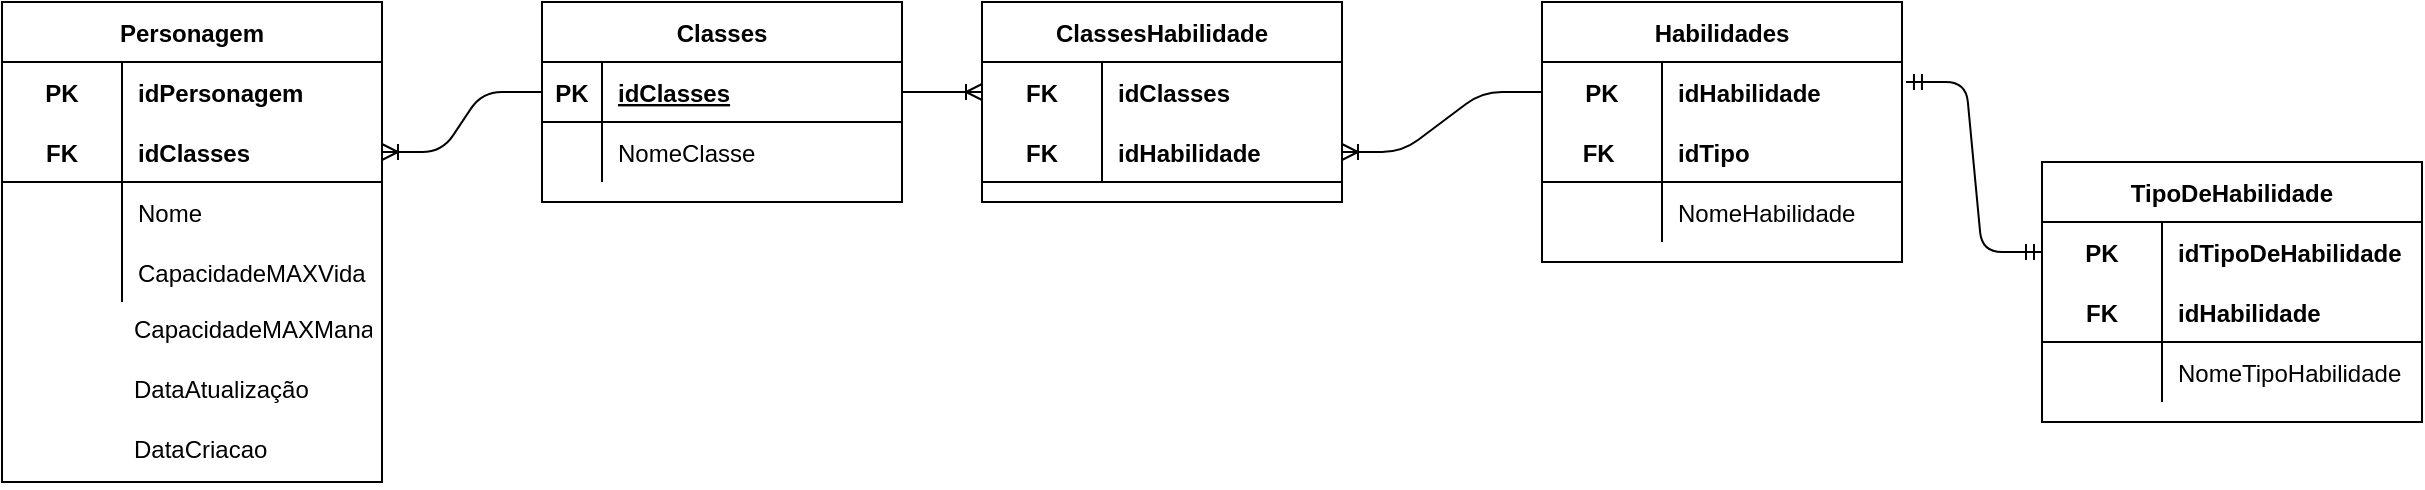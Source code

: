 <mxfile version="14.4.3" type="device"><diagram id="nSzzUIkmWEbeYExrmYof" name="Rpg_logico"><mxGraphModel dx="1736" dy="900" grid="1" gridSize="10" guides="1" tooltips="1" connect="1" arrows="1" fold="1" page="1" pageScale="1" pageWidth="1400" pageHeight="400" math="0" shadow="0"><root><mxCell id="0"/><mxCell id="1" parent="0"/><mxCell id="-qJ9bbTvGp7XI1ia1LeW-1" value="Personagem" style="shape=table;startSize=30;container=1;collapsible=1;childLayout=tableLayout;fixedRows=1;rowLines=0;fontStyle=1;align=center;resizeLast=1;" vertex="1" parent="1"><mxGeometry x="95" y="80" width="190" height="240" as="geometry"/></mxCell><mxCell id="-qJ9bbTvGp7XI1ia1LeW-2" value="" style="shape=partialRectangle;collapsible=0;dropTarget=0;pointerEvents=0;fillColor=none;top=0;left=0;bottom=0;right=0;points=[[0,0.5],[1,0.5]];portConstraint=eastwest;" vertex="1" parent="-qJ9bbTvGp7XI1ia1LeW-1"><mxGeometry y="30" width="190" height="30" as="geometry"/></mxCell><mxCell id="-qJ9bbTvGp7XI1ia1LeW-3" value="PK" style="shape=partialRectangle;connectable=0;fillColor=none;top=0;left=0;bottom=0;right=0;fontStyle=1;overflow=hidden;" vertex="1" parent="-qJ9bbTvGp7XI1ia1LeW-2"><mxGeometry width="60" height="30" as="geometry"/></mxCell><mxCell id="-qJ9bbTvGp7XI1ia1LeW-4" value="idPersonagem" style="shape=partialRectangle;connectable=0;fillColor=none;top=0;left=0;bottom=0;right=0;align=left;spacingLeft=6;fontStyle=1;overflow=hidden;" vertex="1" parent="-qJ9bbTvGp7XI1ia1LeW-2"><mxGeometry x="60" width="130" height="30" as="geometry"/></mxCell><mxCell id="-qJ9bbTvGp7XI1ia1LeW-5" value="" style="shape=partialRectangle;collapsible=0;dropTarget=0;pointerEvents=0;fillColor=none;top=0;left=0;bottom=1;right=0;points=[[0,0.5],[1,0.5]];portConstraint=eastwest;" vertex="1" parent="-qJ9bbTvGp7XI1ia1LeW-1"><mxGeometry y="60" width="190" height="30" as="geometry"/></mxCell><mxCell id="-qJ9bbTvGp7XI1ia1LeW-6" value="FK" style="shape=partialRectangle;connectable=0;fillColor=none;top=0;left=0;bottom=0;right=0;fontStyle=1;overflow=hidden;" vertex="1" parent="-qJ9bbTvGp7XI1ia1LeW-5"><mxGeometry width="60" height="30" as="geometry"/></mxCell><mxCell id="-qJ9bbTvGp7XI1ia1LeW-7" value="idClasses" style="shape=partialRectangle;connectable=0;fillColor=none;top=0;left=0;bottom=0;right=0;align=left;spacingLeft=6;fontStyle=1;overflow=hidden;" vertex="1" parent="-qJ9bbTvGp7XI1ia1LeW-5"><mxGeometry x="60" width="130" height="30" as="geometry"/></mxCell><mxCell id="-qJ9bbTvGp7XI1ia1LeW-8" value="" style="shape=partialRectangle;collapsible=0;dropTarget=0;pointerEvents=0;fillColor=none;top=0;left=0;bottom=0;right=0;points=[[0,0.5],[1,0.5]];portConstraint=eastwest;" vertex="1" parent="-qJ9bbTvGp7XI1ia1LeW-1"><mxGeometry y="90" width="190" height="30" as="geometry"/></mxCell><mxCell id="-qJ9bbTvGp7XI1ia1LeW-9" value="" style="shape=partialRectangle;connectable=0;fillColor=none;top=0;left=0;bottom=0;right=0;editable=1;overflow=hidden;" vertex="1" parent="-qJ9bbTvGp7XI1ia1LeW-8"><mxGeometry width="60" height="30" as="geometry"/></mxCell><mxCell id="-qJ9bbTvGp7XI1ia1LeW-10" value="Nome" style="shape=partialRectangle;connectable=0;fillColor=none;top=0;left=0;bottom=0;right=0;align=left;spacingLeft=6;overflow=hidden;" vertex="1" parent="-qJ9bbTvGp7XI1ia1LeW-8"><mxGeometry x="60" width="130" height="30" as="geometry"/></mxCell><mxCell id="-qJ9bbTvGp7XI1ia1LeW-11" value="" style="shape=partialRectangle;collapsible=0;dropTarget=0;pointerEvents=0;fillColor=none;top=0;left=0;bottom=0;right=0;points=[[0,0.5],[1,0.5]];portConstraint=eastwest;" vertex="1" parent="-qJ9bbTvGp7XI1ia1LeW-1"><mxGeometry y="120" width="190" height="30" as="geometry"/></mxCell><mxCell id="-qJ9bbTvGp7XI1ia1LeW-12" value="" style="shape=partialRectangle;connectable=0;fillColor=none;top=0;left=0;bottom=0;right=0;editable=1;overflow=hidden;" vertex="1" parent="-qJ9bbTvGp7XI1ia1LeW-11"><mxGeometry width="60" height="30" as="geometry"/></mxCell><mxCell id="-qJ9bbTvGp7XI1ia1LeW-13" value="CapacidadeMAXVida" style="shape=partialRectangle;connectable=0;fillColor=none;top=0;left=0;bottom=0;right=0;align=left;spacingLeft=6;overflow=hidden;" vertex="1" parent="-qJ9bbTvGp7XI1ia1LeW-11"><mxGeometry x="60" width="130" height="30" as="geometry"/></mxCell><mxCell id="-qJ9bbTvGp7XI1ia1LeW-14" value="CapacidadeMAXMana" style="text;strokeColor=none;fillColor=none;spacingLeft=4;spacingRight=4;overflow=hidden;rotatable=0;points=[[0,0.5],[1,0.5]];portConstraint=eastwest;fontSize=12;" vertex="1" parent="1"><mxGeometry x="155" y="230" width="130" height="30" as="geometry"/></mxCell><mxCell id="-qJ9bbTvGp7XI1ia1LeW-15" value="DataAtualização" style="text;strokeColor=none;fillColor=none;spacingLeft=4;spacingRight=4;overflow=hidden;rotatable=0;points=[[0,0.5],[1,0.5]];portConstraint=eastwest;fontSize=12;" vertex="1" parent="1"><mxGeometry x="155" y="260" width="130" height="30" as="geometry"/></mxCell><mxCell id="-qJ9bbTvGp7XI1ia1LeW-16" value="DataCriacao" style="text;strokeColor=none;fillColor=none;spacingLeft=4;spacingRight=4;overflow=hidden;rotatable=0;points=[[0,0.5],[1,0.5]];portConstraint=eastwest;fontSize=12;" vertex="1" parent="1"><mxGeometry x="155" y="290" width="130" height="30" as="geometry"/></mxCell><mxCell id="-qJ9bbTvGp7XI1ia1LeW-30" value="Classes" style="shape=table;startSize=30;container=1;collapsible=1;childLayout=tableLayout;fixedRows=1;rowLines=0;fontStyle=1;align=center;resizeLast=1;" vertex="1" parent="1"><mxGeometry x="365" y="80" width="180" height="100" as="geometry"/></mxCell><mxCell id="-qJ9bbTvGp7XI1ia1LeW-31" value="" style="shape=partialRectangle;collapsible=0;dropTarget=0;pointerEvents=0;fillColor=none;top=0;left=0;bottom=1;right=0;points=[[0,0.5],[1,0.5]];portConstraint=eastwest;" vertex="1" parent="-qJ9bbTvGp7XI1ia1LeW-30"><mxGeometry y="30" width="180" height="30" as="geometry"/></mxCell><mxCell id="-qJ9bbTvGp7XI1ia1LeW-32" value="PK" style="shape=partialRectangle;connectable=0;fillColor=none;top=0;left=0;bottom=0;right=0;fontStyle=1;overflow=hidden;" vertex="1" parent="-qJ9bbTvGp7XI1ia1LeW-31"><mxGeometry width="30" height="30" as="geometry"/></mxCell><mxCell id="-qJ9bbTvGp7XI1ia1LeW-33" value="idClasses" style="shape=partialRectangle;connectable=0;fillColor=none;top=0;left=0;bottom=0;right=0;align=left;spacingLeft=6;fontStyle=5;overflow=hidden;" vertex="1" parent="-qJ9bbTvGp7XI1ia1LeW-31"><mxGeometry x="30" width="150" height="30" as="geometry"/></mxCell><mxCell id="-qJ9bbTvGp7XI1ia1LeW-34" value="" style="shape=partialRectangle;collapsible=0;dropTarget=0;pointerEvents=0;fillColor=none;top=0;left=0;bottom=0;right=0;points=[[0,0.5],[1,0.5]];portConstraint=eastwest;" vertex="1" parent="-qJ9bbTvGp7XI1ia1LeW-30"><mxGeometry y="60" width="180" height="30" as="geometry"/></mxCell><mxCell id="-qJ9bbTvGp7XI1ia1LeW-35" value="" style="shape=partialRectangle;connectable=0;fillColor=none;top=0;left=0;bottom=0;right=0;editable=1;overflow=hidden;" vertex="1" parent="-qJ9bbTvGp7XI1ia1LeW-34"><mxGeometry width="30" height="30" as="geometry"/></mxCell><mxCell id="-qJ9bbTvGp7XI1ia1LeW-36" value="NomeClasse" style="shape=partialRectangle;connectable=0;fillColor=none;top=0;left=0;bottom=0;right=0;align=left;spacingLeft=6;overflow=hidden;" vertex="1" parent="-qJ9bbTvGp7XI1ia1LeW-34"><mxGeometry x="30" width="150" height="30" as="geometry"/></mxCell><mxCell id="-qJ9bbTvGp7XI1ia1LeW-43" value="" style="edgeStyle=entityRelationEdgeStyle;fontSize=12;html=1;endArrow=ERoneToMany;entryX=1;entryY=0.5;entryDx=0;entryDy=0;exitX=0;exitY=0.5;exitDx=0;exitDy=0;" edge="1" parent="1" source="-qJ9bbTvGp7XI1ia1LeW-31" target="-qJ9bbTvGp7XI1ia1LeW-5"><mxGeometry width="100" height="100" relative="1" as="geometry"><mxPoint x="385" y="260" as="sourcePoint"/><mxPoint x="485" y="160" as="targetPoint"/></mxGeometry></mxCell><mxCell id="-qJ9bbTvGp7XI1ia1LeW-44" value="ClassesHabilidade" style="shape=table;startSize=30;container=1;collapsible=1;childLayout=tableLayout;fixedRows=1;rowLines=0;fontStyle=1;align=center;resizeLast=1;" vertex="1" parent="1"><mxGeometry x="585" y="80" width="180" height="100" as="geometry"/></mxCell><mxCell id="-qJ9bbTvGp7XI1ia1LeW-45" value="" style="shape=partialRectangle;collapsible=0;dropTarget=0;pointerEvents=0;fillColor=none;top=0;left=0;bottom=0;right=0;points=[[0,0.5],[1,0.5]];portConstraint=eastwest;" vertex="1" parent="-qJ9bbTvGp7XI1ia1LeW-44"><mxGeometry y="30" width="180" height="30" as="geometry"/></mxCell><mxCell id="-qJ9bbTvGp7XI1ia1LeW-46" value="FK" style="shape=partialRectangle;connectable=0;fillColor=none;top=0;left=0;bottom=0;right=0;fontStyle=1;overflow=hidden;" vertex="1" parent="-qJ9bbTvGp7XI1ia1LeW-45"><mxGeometry width="60" height="30" as="geometry"/></mxCell><mxCell id="-qJ9bbTvGp7XI1ia1LeW-47" value="idClasses" style="shape=partialRectangle;connectable=0;fillColor=none;top=0;left=0;bottom=0;right=0;align=left;spacingLeft=6;fontStyle=1;overflow=hidden;" vertex="1" parent="-qJ9bbTvGp7XI1ia1LeW-45"><mxGeometry x="60" width="120" height="30" as="geometry"/></mxCell><mxCell id="-qJ9bbTvGp7XI1ia1LeW-48" value="" style="shape=partialRectangle;collapsible=0;dropTarget=0;pointerEvents=0;fillColor=none;top=0;left=0;bottom=1;right=0;points=[[0,0.5],[1,0.5]];portConstraint=eastwest;" vertex="1" parent="-qJ9bbTvGp7XI1ia1LeW-44"><mxGeometry y="60" width="180" height="30" as="geometry"/></mxCell><mxCell id="-qJ9bbTvGp7XI1ia1LeW-49" value="FK" style="shape=partialRectangle;connectable=0;fillColor=none;top=0;left=0;bottom=0;right=0;fontStyle=1;overflow=hidden;" vertex="1" parent="-qJ9bbTvGp7XI1ia1LeW-48"><mxGeometry width="60" height="30" as="geometry"/></mxCell><mxCell id="-qJ9bbTvGp7XI1ia1LeW-50" value="idHabilidade" style="shape=partialRectangle;connectable=0;fillColor=none;top=0;left=0;bottom=0;right=0;align=left;spacingLeft=6;fontStyle=1;overflow=hidden;" vertex="1" parent="-qJ9bbTvGp7XI1ia1LeW-48"><mxGeometry x="60" width="120" height="30" as="geometry"/></mxCell><mxCell id="-qJ9bbTvGp7XI1ia1LeW-57" value="" style="edgeStyle=entityRelationEdgeStyle;fontSize=12;html=1;endArrow=ERoneToMany;exitX=1;exitY=0.5;exitDx=0;exitDy=0;entryX=0;entryY=0.5;entryDx=0;entryDy=0;" edge="1" parent="1" source="-qJ9bbTvGp7XI1ia1LeW-31" target="-qJ9bbTvGp7XI1ia1LeW-45"><mxGeometry width="100" height="100" relative="1" as="geometry"><mxPoint x="385" y="260" as="sourcePoint"/><mxPoint x="485" y="160" as="targetPoint"/></mxGeometry></mxCell><mxCell id="-qJ9bbTvGp7XI1ia1LeW-58" value="Habilidades" style="shape=table;startSize=30;container=1;collapsible=1;childLayout=tableLayout;fixedRows=1;rowLines=0;fontStyle=1;align=center;resizeLast=1;" vertex="1" parent="1"><mxGeometry x="865" y="80" width="180" height="130" as="geometry"/></mxCell><mxCell id="-qJ9bbTvGp7XI1ia1LeW-59" value="" style="shape=partialRectangle;collapsible=0;dropTarget=0;pointerEvents=0;fillColor=none;top=0;left=0;bottom=0;right=0;points=[[0,0.5],[1,0.5]];portConstraint=eastwest;" vertex="1" parent="-qJ9bbTvGp7XI1ia1LeW-58"><mxGeometry y="30" width="180" height="30" as="geometry"/></mxCell><mxCell id="-qJ9bbTvGp7XI1ia1LeW-60" value="PK" style="shape=partialRectangle;connectable=0;fillColor=none;top=0;left=0;bottom=0;right=0;fontStyle=1;overflow=hidden;" vertex="1" parent="-qJ9bbTvGp7XI1ia1LeW-59"><mxGeometry width="60" height="30" as="geometry"/></mxCell><mxCell id="-qJ9bbTvGp7XI1ia1LeW-61" value="idHabilidade" style="shape=partialRectangle;connectable=0;fillColor=none;top=0;left=0;bottom=0;right=0;align=left;spacingLeft=6;fontStyle=1;overflow=hidden;" vertex="1" parent="-qJ9bbTvGp7XI1ia1LeW-59"><mxGeometry x="60" width="120" height="30" as="geometry"/></mxCell><mxCell id="-qJ9bbTvGp7XI1ia1LeW-62" value="" style="shape=partialRectangle;collapsible=0;dropTarget=0;pointerEvents=0;fillColor=none;top=0;left=0;bottom=1;right=0;points=[[0,0.5],[1,0.5]];portConstraint=eastwest;" vertex="1" parent="-qJ9bbTvGp7XI1ia1LeW-58"><mxGeometry y="60" width="180" height="30" as="geometry"/></mxCell><mxCell id="-qJ9bbTvGp7XI1ia1LeW-63" value="FK " style="shape=partialRectangle;connectable=0;fillColor=none;top=0;left=0;bottom=0;right=0;fontStyle=1;overflow=hidden;" vertex="1" parent="-qJ9bbTvGp7XI1ia1LeW-62"><mxGeometry width="60" height="30" as="geometry"/></mxCell><mxCell id="-qJ9bbTvGp7XI1ia1LeW-64" value="idTipo" style="shape=partialRectangle;connectable=0;fillColor=none;top=0;left=0;bottom=0;right=0;align=left;spacingLeft=6;fontStyle=1;overflow=hidden;" vertex="1" parent="-qJ9bbTvGp7XI1ia1LeW-62"><mxGeometry x="60" width="120" height="30" as="geometry"/></mxCell><mxCell id="-qJ9bbTvGp7XI1ia1LeW-65" value="" style="shape=partialRectangle;collapsible=0;dropTarget=0;pointerEvents=0;fillColor=none;top=0;left=0;bottom=0;right=0;points=[[0,0.5],[1,0.5]];portConstraint=eastwest;" vertex="1" parent="-qJ9bbTvGp7XI1ia1LeW-58"><mxGeometry y="90" width="180" height="30" as="geometry"/></mxCell><mxCell id="-qJ9bbTvGp7XI1ia1LeW-66" value="" style="shape=partialRectangle;connectable=0;fillColor=none;top=0;left=0;bottom=0;right=0;editable=1;overflow=hidden;" vertex="1" parent="-qJ9bbTvGp7XI1ia1LeW-65"><mxGeometry width="60" height="30" as="geometry"/></mxCell><mxCell id="-qJ9bbTvGp7XI1ia1LeW-67" value="NomeHabilidade" style="shape=partialRectangle;connectable=0;fillColor=none;top=0;left=0;bottom=0;right=0;align=left;spacingLeft=6;overflow=hidden;" vertex="1" parent="-qJ9bbTvGp7XI1ia1LeW-65"><mxGeometry x="60" width="120" height="30" as="geometry"/></mxCell><mxCell id="-qJ9bbTvGp7XI1ia1LeW-71" value="" style="edgeStyle=entityRelationEdgeStyle;fontSize=12;html=1;endArrow=ERoneToMany;entryX=1;entryY=0.5;entryDx=0;entryDy=0;" edge="1" parent="1" source="-qJ9bbTvGp7XI1ia1LeW-59" target="-qJ9bbTvGp7XI1ia1LeW-48"><mxGeometry width="100" height="100" relative="1" as="geometry"><mxPoint x="695" y="330" as="sourcePoint"/><mxPoint x="795" y="230" as="targetPoint"/></mxGeometry></mxCell><mxCell id="-qJ9bbTvGp7XI1ia1LeW-72" value="TipoDeHabilidade" style="shape=table;startSize=30;container=1;collapsible=1;childLayout=tableLayout;fixedRows=1;rowLines=0;fontStyle=1;align=center;resizeLast=1;" vertex="1" parent="1"><mxGeometry x="1115" y="160" width="190" height="130" as="geometry"/></mxCell><mxCell id="-qJ9bbTvGp7XI1ia1LeW-73" value="" style="shape=partialRectangle;collapsible=0;dropTarget=0;pointerEvents=0;fillColor=none;top=0;left=0;bottom=0;right=0;points=[[0,0.5],[1,0.5]];portConstraint=eastwest;" vertex="1" parent="-qJ9bbTvGp7XI1ia1LeW-72"><mxGeometry y="30" width="190" height="30" as="geometry"/></mxCell><mxCell id="-qJ9bbTvGp7XI1ia1LeW-74" value="PK" style="shape=partialRectangle;connectable=0;fillColor=none;top=0;left=0;bottom=0;right=0;fontStyle=1;overflow=hidden;" vertex="1" parent="-qJ9bbTvGp7XI1ia1LeW-73"><mxGeometry width="60" height="30" as="geometry"/></mxCell><mxCell id="-qJ9bbTvGp7XI1ia1LeW-75" value="idTipoDeHabilidade" style="shape=partialRectangle;connectable=0;fillColor=none;top=0;left=0;bottom=0;right=0;align=left;spacingLeft=6;fontStyle=1;overflow=hidden;" vertex="1" parent="-qJ9bbTvGp7XI1ia1LeW-73"><mxGeometry x="60" width="130" height="30" as="geometry"/></mxCell><mxCell id="-qJ9bbTvGp7XI1ia1LeW-76" value="" style="shape=partialRectangle;collapsible=0;dropTarget=0;pointerEvents=0;fillColor=none;top=0;left=0;bottom=1;right=0;points=[[0,0.5],[1,0.5]];portConstraint=eastwest;" vertex="1" parent="-qJ9bbTvGp7XI1ia1LeW-72"><mxGeometry y="60" width="190" height="30" as="geometry"/></mxCell><mxCell id="-qJ9bbTvGp7XI1ia1LeW-77" value="FK" style="shape=partialRectangle;connectable=0;fillColor=none;top=0;left=0;bottom=0;right=0;fontStyle=1;overflow=hidden;" vertex="1" parent="-qJ9bbTvGp7XI1ia1LeW-76"><mxGeometry width="60" height="30" as="geometry"/></mxCell><mxCell id="-qJ9bbTvGp7XI1ia1LeW-78" value="idHabilidade" style="shape=partialRectangle;connectable=0;fillColor=none;top=0;left=0;bottom=0;right=0;align=left;spacingLeft=6;fontStyle=1;overflow=hidden;" vertex="1" parent="-qJ9bbTvGp7XI1ia1LeW-76"><mxGeometry x="60" width="130" height="30" as="geometry"/></mxCell><mxCell id="-qJ9bbTvGp7XI1ia1LeW-79" value="" style="shape=partialRectangle;collapsible=0;dropTarget=0;pointerEvents=0;fillColor=none;top=0;left=0;bottom=0;right=0;points=[[0,0.5],[1,0.5]];portConstraint=eastwest;" vertex="1" parent="-qJ9bbTvGp7XI1ia1LeW-72"><mxGeometry y="90" width="190" height="30" as="geometry"/></mxCell><mxCell id="-qJ9bbTvGp7XI1ia1LeW-80" value="" style="shape=partialRectangle;connectable=0;fillColor=none;top=0;left=0;bottom=0;right=0;editable=1;overflow=hidden;" vertex="1" parent="-qJ9bbTvGp7XI1ia1LeW-79"><mxGeometry width="60" height="30" as="geometry"/></mxCell><mxCell id="-qJ9bbTvGp7XI1ia1LeW-81" value="NomeTipoHabilidade" style="shape=partialRectangle;connectable=0;fillColor=none;top=0;left=0;bottom=0;right=0;align=left;spacingLeft=6;overflow=hidden;" vertex="1" parent="-qJ9bbTvGp7XI1ia1LeW-79"><mxGeometry x="60" width="130" height="30" as="geometry"/></mxCell><mxCell id="-qJ9bbTvGp7XI1ia1LeW-85" value="" style="edgeStyle=entityRelationEdgeStyle;fontSize=12;html=1;endArrow=ERmandOne;startArrow=ERmandOne;exitX=1.011;exitY=0.333;exitDx=0;exitDy=0;exitPerimeter=0;" edge="1" parent="1" source="-qJ9bbTvGp7XI1ia1LeW-59" target="-qJ9bbTvGp7XI1ia1LeW-73"><mxGeometry width="100" height="100" relative="1" as="geometry"><mxPoint x="1085" y="240" as="sourcePoint"/><mxPoint x="1185" y="140" as="targetPoint"/></mxGeometry></mxCell></root></mxGraphModel></diagram></mxfile>